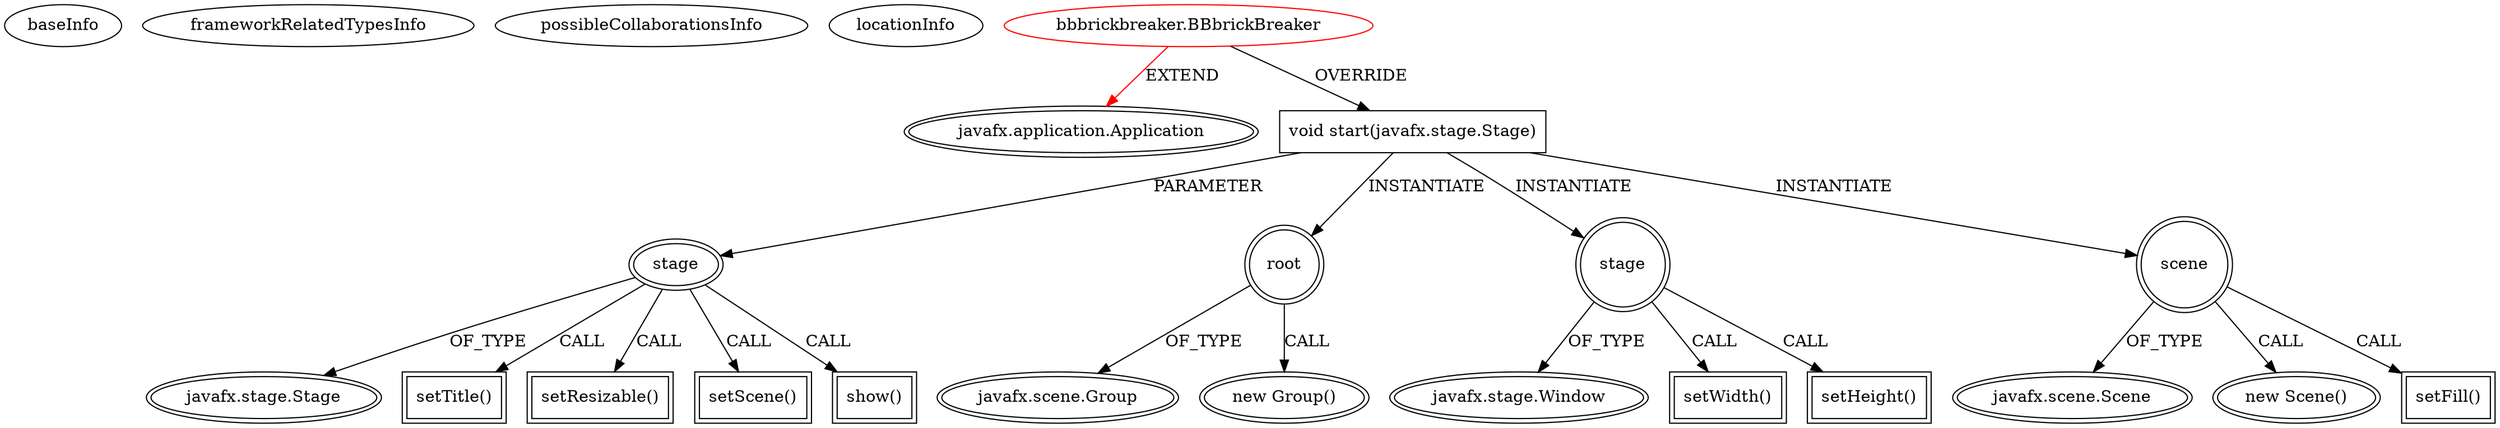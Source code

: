 digraph {
baseInfo[graphId=433,category="extension_graph",isAnonymous=false,possibleRelation=false]
frameworkRelatedTypesInfo[0="javafx.application.Application"]
possibleCollaborationsInfo[]
locationInfo[projectName="Enriqe-Breaking-Bad-Brick-Breaker",filePath="/Enriqe-Breaking-Bad-Brick-Breaker/Breaking-Bad-Brick-Breaker-master/src/bbbrickbreaker/BBbrickBreaker.java",contextSignature="BBbrickBreaker",graphId="433"]
0[label="bbbrickbreaker.BBbrickBreaker",vertexType="ROOT_CLIENT_CLASS_DECLARATION",isFrameworkType=false,color=red]
1[label="javafx.application.Application",vertexType="FRAMEWORK_CLASS_TYPE",isFrameworkType=true,peripheries=2]
2[label="void start(javafx.stage.Stage)",vertexType="OVERRIDING_METHOD_DECLARATION",isFrameworkType=false,shape=box]
3[label="stage",vertexType="PARAMETER_DECLARATION",isFrameworkType=true,peripheries=2]
4[label="javafx.stage.Stage",vertexType="FRAMEWORK_CLASS_TYPE",isFrameworkType=true,peripheries=2]
6[label="root",vertexType="VARIABLE_EXPRESION",isFrameworkType=true,peripheries=2,shape=circle]
7[label="javafx.scene.Group",vertexType="FRAMEWORK_CLASS_TYPE",isFrameworkType=true,peripheries=2]
5[label="new Group()",vertexType="CONSTRUCTOR_CALL",isFrameworkType=true,peripheries=2]
9[label="setTitle()",vertexType="INSIDE_CALL",isFrameworkType=true,peripheries=2,shape=box]
11[label="setResizable()",vertexType="INSIDE_CALL",isFrameworkType=true,peripheries=2,shape=box]
12[label="stage",vertexType="VARIABLE_EXPRESION",isFrameworkType=true,peripheries=2,shape=circle]
14[label="javafx.stage.Window",vertexType="FRAMEWORK_CLASS_TYPE",isFrameworkType=true,peripheries=2]
13[label="setWidth()",vertexType="INSIDE_CALL",isFrameworkType=true,peripheries=2,shape=box]
16[label="setHeight()",vertexType="INSIDE_CALL",isFrameworkType=true,peripheries=2,shape=box]
18[label="scene",vertexType="VARIABLE_EXPRESION",isFrameworkType=true,peripheries=2,shape=circle]
19[label="javafx.scene.Scene",vertexType="FRAMEWORK_CLASS_TYPE",isFrameworkType=true,peripheries=2]
17[label="new Scene()",vertexType="CONSTRUCTOR_CALL",isFrameworkType=true,peripheries=2]
21[label="setFill()",vertexType="INSIDE_CALL",isFrameworkType=true,peripheries=2,shape=box]
23[label="setScene()",vertexType="INSIDE_CALL",isFrameworkType=true,peripheries=2,shape=box]
25[label="show()",vertexType="INSIDE_CALL",isFrameworkType=true,peripheries=2,shape=box]
0->1[label="EXTEND",color=red]
0->2[label="OVERRIDE"]
3->4[label="OF_TYPE"]
2->3[label="PARAMETER"]
2->6[label="INSTANTIATE"]
6->7[label="OF_TYPE"]
6->5[label="CALL"]
3->9[label="CALL"]
3->11[label="CALL"]
2->12[label="INSTANTIATE"]
12->14[label="OF_TYPE"]
12->13[label="CALL"]
12->16[label="CALL"]
2->18[label="INSTANTIATE"]
18->19[label="OF_TYPE"]
18->17[label="CALL"]
18->21[label="CALL"]
3->23[label="CALL"]
3->25[label="CALL"]
}
